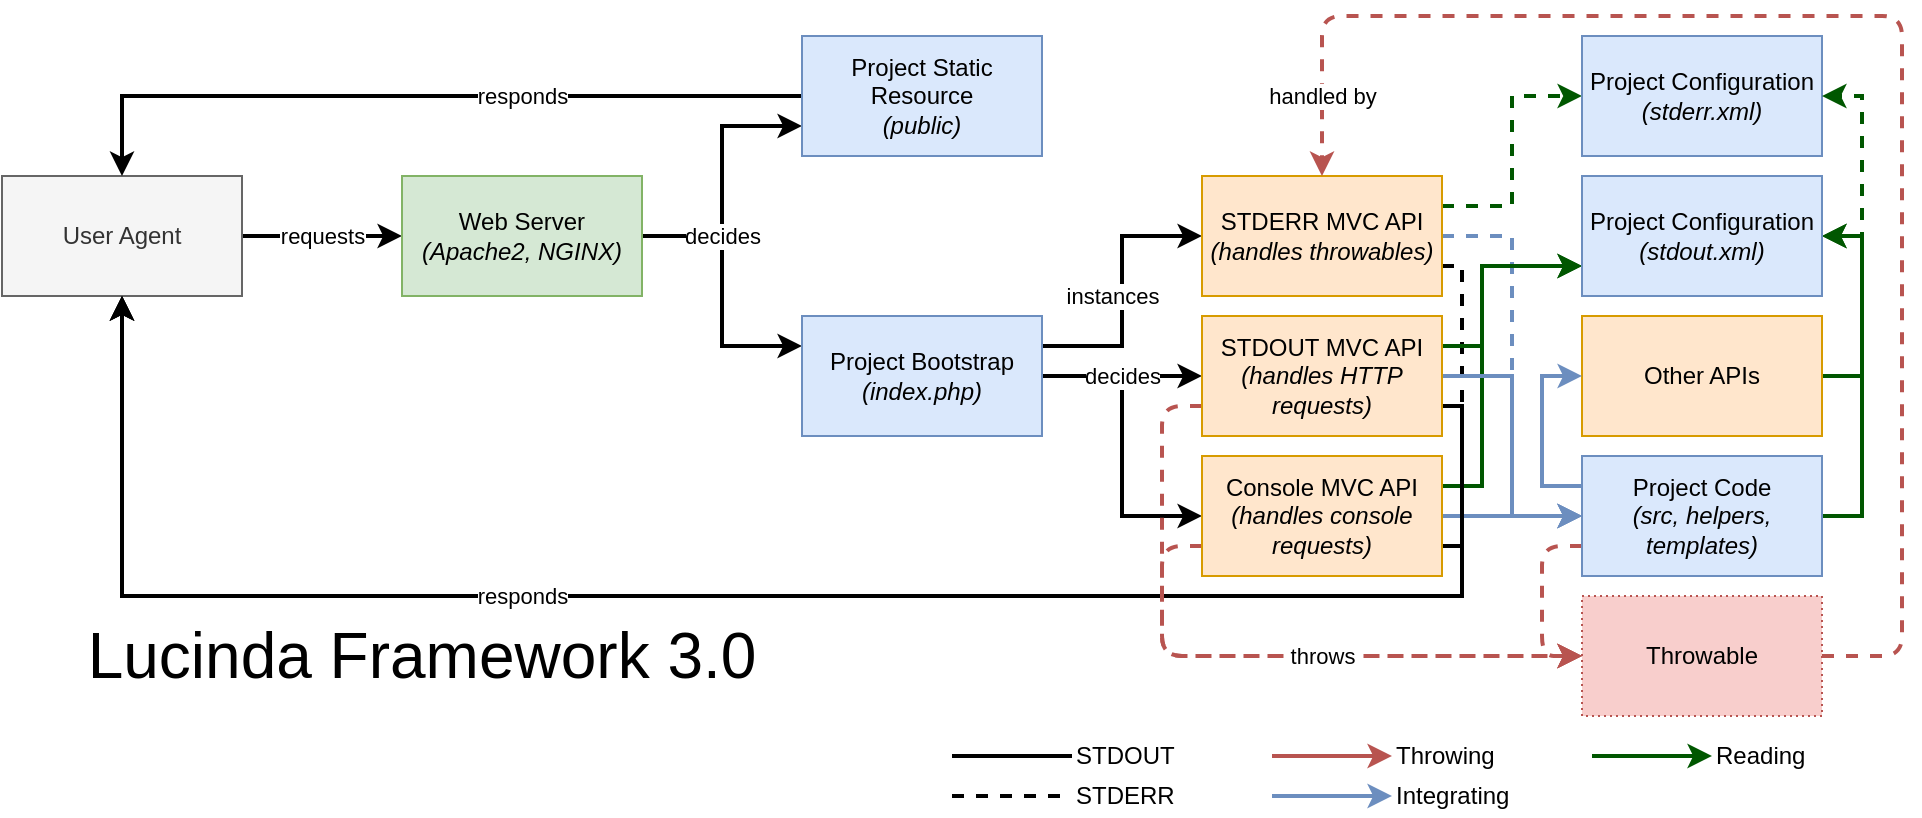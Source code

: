 <mxfile version="14.9.7" type="github">
  <diagram id="k8V1FHeuYOahhnjM_gpQ" name="Page-1">
    <mxGraphModel dx="1350" dy="806" grid="1" gridSize="10" guides="1" tooltips="1" connect="1" arrows="1" fold="1" page="1" pageScale="1" pageWidth="1000" pageHeight="500" math="0" shadow="0">
      <root>
        <mxCell id="0" />
        <mxCell id="1" parent="0" />
        <mxCell id="eG65t0117uK8j9WmcHrF-7" value="requests" style="edgeStyle=orthogonalEdgeStyle;rounded=0;orthogonalLoop=1;jettySize=auto;html=1;exitX=1;exitY=0.5;exitDx=0;exitDy=0;entryX=0;entryY=0.5;entryDx=0;entryDy=0;strokeWidth=2;" parent="1" source="eG65t0117uK8j9WmcHrF-1" target="eG65t0117uK8j9WmcHrF-2" edge="1">
          <mxGeometry relative="1" as="geometry" />
        </mxCell>
        <mxCell id="eG65t0117uK8j9WmcHrF-1" value="User Agent" style="rounded=0;whiteSpace=wrap;html=1;fillColor=#f5f5f5;strokeColor=#666666;fontColor=#333333;" parent="1" vertex="1">
          <mxGeometry x="25" y="90" width="120" height="60" as="geometry" />
        </mxCell>
        <mxCell id="eG65t0117uK8j9WmcHrF-8" style="edgeStyle=orthogonalEdgeStyle;rounded=0;orthogonalLoop=1;jettySize=auto;html=1;exitX=1;exitY=0.5;exitDx=0;exitDy=0;entryX=0;entryY=0.75;entryDx=0;entryDy=0;strokeWidth=2;" parent="1" source="eG65t0117uK8j9WmcHrF-2" target="eG65t0117uK8j9WmcHrF-5" edge="1">
          <mxGeometry relative="1" as="geometry" />
        </mxCell>
        <mxCell id="eG65t0117uK8j9WmcHrF-11" value="decides" style="edgeStyle=orthogonalEdgeStyle;rounded=0;orthogonalLoop=1;jettySize=auto;html=1;exitX=1;exitY=0.5;exitDx=0;exitDy=0;entryX=0;entryY=0.25;entryDx=0;entryDy=0;strokeWidth=2;" parent="1" source="eG65t0117uK8j9WmcHrF-2" target="eG65t0117uK8j9WmcHrF-4" edge="1">
          <mxGeometry x="-0.407" relative="1" as="geometry">
            <mxPoint as="offset" />
          </mxGeometry>
        </mxCell>
        <mxCell id="eG65t0117uK8j9WmcHrF-2" value="Web Server&lt;br&gt;&lt;i&gt;(Apache2, NGINX)&lt;/i&gt;" style="rounded=0;whiteSpace=wrap;html=1;fillColor=#d5e8d4;strokeColor=#82b366;" parent="1" vertex="1">
          <mxGeometry x="225" y="90" width="120" height="60" as="geometry" />
        </mxCell>
        <mxCell id="eG65t0117uK8j9WmcHrF-16" style="edgeStyle=orthogonalEdgeStyle;rounded=0;orthogonalLoop=1;jettySize=auto;html=1;exitX=1;exitY=0.25;exitDx=0;exitDy=0;entryX=0;entryY=0.5;entryDx=0;entryDy=0;strokeWidth=2;" parent="1" source="eG65t0117uK8j9WmcHrF-4" target="eG65t0117uK8j9WmcHrF-14" edge="1">
          <mxGeometry relative="1" as="geometry">
            <Array as="points">
              <mxPoint x="585" y="175" />
              <mxPoint x="585" y="120" />
            </Array>
          </mxGeometry>
        </mxCell>
        <mxCell id="Ma2P8DTGnet8v3rGndDd-4" value="instances" style="edgeLabel;html=1;align=center;verticalAlign=middle;resizable=0;points=[];" vertex="1" connectable="0" parent="eG65t0117uK8j9WmcHrF-16">
          <mxGeometry x="0.185" y="-3" relative="1" as="geometry">
            <mxPoint x="-8" y="15" as="offset" />
          </mxGeometry>
        </mxCell>
        <mxCell id="eG65t0117uK8j9WmcHrF-19" style="edgeStyle=orthogonalEdgeStyle;rounded=0;orthogonalLoop=1;jettySize=auto;html=1;exitX=1;exitY=0.5;exitDx=0;exitDy=0;entryX=0;entryY=0.5;entryDx=0;entryDy=0;strokeWidth=2;" parent="1" source="eG65t0117uK8j9WmcHrF-4" target="eG65t0117uK8j9WmcHrF-18" edge="1">
          <mxGeometry relative="1" as="geometry" />
        </mxCell>
        <mxCell id="eG65t0117uK8j9WmcHrF-26" value="decides" style="edgeStyle=orthogonalEdgeStyle;rounded=0;orthogonalLoop=1;jettySize=auto;html=1;exitX=1;exitY=0.5;exitDx=0;exitDy=0;entryX=0;entryY=0.5;entryDx=0;entryDy=0;strokeWidth=2;" parent="1" source="eG65t0117uK8j9WmcHrF-4" target="eG65t0117uK8j9WmcHrF-25" edge="1">
          <mxGeometry relative="1" as="geometry" />
        </mxCell>
        <mxCell id="eG65t0117uK8j9WmcHrF-4" value="Project Bootstrap&lt;br&gt;&lt;i&gt;(index.php)&lt;/i&gt;" style="rounded=0;whiteSpace=wrap;html=1;fillColor=#dae8fc;strokeColor=#6c8ebf;" parent="1" vertex="1">
          <mxGeometry x="425" y="160" width="120" height="60" as="geometry" />
        </mxCell>
        <mxCell id="eG65t0117uK8j9WmcHrF-6" style="edgeStyle=orthogonalEdgeStyle;rounded=0;orthogonalLoop=1;jettySize=auto;html=1;exitX=0;exitY=0.5;exitDx=0;exitDy=0;entryX=0.5;entryY=0;entryDx=0;entryDy=0;strokeWidth=2;" parent="1" source="eG65t0117uK8j9WmcHrF-5" target="eG65t0117uK8j9WmcHrF-1" edge="1">
          <mxGeometry relative="1" as="geometry" />
        </mxCell>
        <mxCell id="Ma2P8DTGnet8v3rGndDd-28" value="responds" style="edgeLabel;html=1;align=center;verticalAlign=middle;resizable=0;points=[];" vertex="1" connectable="0" parent="eG65t0117uK8j9WmcHrF-6">
          <mxGeometry x="-0.19" relative="1" as="geometry">
            <mxPoint x="14" as="offset" />
          </mxGeometry>
        </mxCell>
        <mxCell id="eG65t0117uK8j9WmcHrF-5" value="Project Static Resource&lt;br&gt;&lt;i&gt;(public)&lt;/i&gt;" style="rounded=0;whiteSpace=wrap;html=1;fillColor=#dae8fc;strokeColor=#6c8ebf;" parent="1" vertex="1">
          <mxGeometry x="425" y="20" width="120" height="60" as="geometry" />
        </mxCell>
        <mxCell id="Oaxrvcwu_Jan7RQWWpaE-22" style="edgeStyle=orthogonalEdgeStyle;rounded=0;orthogonalLoop=1;jettySize=auto;html=1;exitX=1;exitY=0.75;exitDx=0;exitDy=0;entryX=0.5;entryY=1;entryDx=0;entryDy=0;strokeWidth=2;dashed=1;" parent="1" source="eG65t0117uK8j9WmcHrF-14" target="eG65t0117uK8j9WmcHrF-1" edge="1">
          <mxGeometry relative="1" as="geometry">
            <Array as="points">
              <mxPoint x="755" y="135" />
              <mxPoint x="755" y="300" />
              <mxPoint x="85" y="300" />
            </Array>
          </mxGeometry>
        </mxCell>
        <mxCell id="Oaxrvcwu_Jan7RQWWpaE-23" style="edgeStyle=orthogonalEdgeStyle;rounded=0;orthogonalLoop=1;jettySize=auto;html=1;exitX=1;exitY=0.5;exitDx=0;exitDy=0;entryX=0;entryY=0.5;entryDx=0;entryDy=0;dashed=1;strokeWidth=2;strokeColor=#6c8ebf;fillColor=#dae8fc;" parent="1" source="eG65t0117uK8j9WmcHrF-14" target="eG65t0117uK8j9WmcHrF-22" edge="1">
          <mxGeometry relative="1" as="geometry" />
        </mxCell>
        <mxCell id="Oaxrvcwu_Jan7RQWWpaE-24" style="edgeStyle=orthogonalEdgeStyle;rounded=0;orthogonalLoop=1;jettySize=auto;html=1;exitX=1;exitY=0.25;exitDx=0;exitDy=0;entryX=0;entryY=0.5;entryDx=0;entryDy=0;dashed=1;strokeWidth=2;strokeColor=#005700;fillColor=#008a00;" parent="1" source="eG65t0117uK8j9WmcHrF-14" target="eG65t0117uK8j9WmcHrF-21" edge="1">
          <mxGeometry relative="1" as="geometry" />
        </mxCell>
        <mxCell id="eG65t0117uK8j9WmcHrF-14" value="STDERR MVC API&lt;br&gt;&lt;i&gt;(handles throwables)&lt;/i&gt;" style="rounded=0;whiteSpace=wrap;html=1;fillColor=#ffe6cc;strokeColor=#d79b00;" parent="1" vertex="1">
          <mxGeometry x="625" y="90" width="120" height="60" as="geometry" />
        </mxCell>
        <mxCell id="Oaxrvcwu_Jan7RQWWpaE-3" style="edgeStyle=orthogonalEdgeStyle;rounded=0;orthogonalLoop=1;jettySize=auto;html=1;exitX=1;exitY=0.25;exitDx=0;exitDy=0;entryX=0;entryY=0.75;entryDx=0;entryDy=0;fillColor=#008a00;strokeColor=#005700;strokeWidth=2;" parent="1" source="eG65t0117uK8j9WmcHrF-18" target="eG65t0117uK8j9WmcHrF-27" edge="1">
          <mxGeometry relative="1" as="geometry">
            <Array as="points">
              <mxPoint x="765" y="245" />
              <mxPoint x="765" y="135" />
            </Array>
          </mxGeometry>
        </mxCell>
        <mxCell id="Oaxrvcwu_Jan7RQWWpaE-7" style="edgeStyle=orthogonalEdgeStyle;rounded=0;orthogonalLoop=1;jettySize=auto;html=1;exitX=1;exitY=0.5;exitDx=0;exitDy=0;fillColor=#dae8fc;strokeColor=#6c8ebf;strokeWidth=2;" parent="1" source="eG65t0117uK8j9WmcHrF-18" edge="1">
          <mxGeometry relative="1" as="geometry">
            <mxPoint x="815" y="260" as="targetPoint" />
          </mxGeometry>
        </mxCell>
        <mxCell id="Oaxrvcwu_Jan7RQWWpaE-10" style="edgeStyle=orthogonalEdgeStyle;rounded=0;orthogonalLoop=1;jettySize=auto;html=1;exitX=1;exitY=0.75;exitDx=0;exitDy=0;entryX=0.5;entryY=1;entryDx=0;entryDy=0;strokeWidth=2;" parent="1" source="eG65t0117uK8j9WmcHrF-18" target="eG65t0117uK8j9WmcHrF-1" edge="1">
          <mxGeometry relative="1" as="geometry">
            <Array as="points">
              <mxPoint x="755" y="275" />
              <mxPoint x="755" y="300" />
              <mxPoint x="85" y="300" />
            </Array>
          </mxGeometry>
        </mxCell>
        <mxCell id="Oaxrvcwu_Jan7RQWWpaE-16" style="edgeStyle=orthogonalEdgeStyle;rounded=1;orthogonalLoop=1;jettySize=auto;html=1;exitX=0;exitY=0.75;exitDx=0;exitDy=0;entryX=0;entryY=0.5;entryDx=0;entryDy=0;fillColor=#f8cecc;strokeColor=none;" parent="1" source="eG65t0117uK8j9WmcHrF-18" target="Oaxrvcwu_Jan7RQWWpaE-11" edge="1">
          <mxGeometry relative="1" as="geometry" />
        </mxCell>
        <mxCell id="Oaxrvcwu_Jan7RQWWpaE-20" style="edgeStyle=orthogonalEdgeStyle;rounded=1;orthogonalLoop=1;jettySize=auto;html=1;exitX=0;exitY=0.75;exitDx=0;exitDy=0;entryX=0;entryY=0.5;entryDx=0;entryDy=0;strokeColor=#b85450;fillColor=#f8cecc;strokeWidth=2;dashed=1;" parent="1" source="eG65t0117uK8j9WmcHrF-18" target="Oaxrvcwu_Jan7RQWWpaE-11" edge="1">
          <mxGeometry relative="1" as="geometry" />
        </mxCell>
        <mxCell id="eG65t0117uK8j9WmcHrF-18" value="Console MVC API&lt;br&gt;&lt;i&gt;(handles console requests)&lt;/i&gt;" style="rounded=0;whiteSpace=wrap;html=1;fillColor=#ffe6cc;strokeColor=#d79b00;" parent="1" vertex="1">
          <mxGeometry x="625" y="230" width="120" height="60" as="geometry" />
        </mxCell>
        <mxCell id="Oaxrvcwu_Jan7RQWWpaE-5" style="edgeStyle=orthogonalEdgeStyle;rounded=0;orthogonalLoop=1;jettySize=auto;html=1;exitX=1;exitY=0.5;exitDx=0;exitDy=0;entryX=1;entryY=0.5;entryDx=0;entryDy=0;fillColor=#e1d5e7;strokeWidth=2;strokeColor=#005700;" parent="1" source="eG65t0117uK8j9WmcHrF-20" target="eG65t0117uK8j9WmcHrF-27" edge="1">
          <mxGeometry relative="1" as="geometry">
            <Array as="points">
              <mxPoint x="955" y="190" />
              <mxPoint x="955" y="120" />
            </Array>
          </mxGeometry>
        </mxCell>
        <mxCell id="eG65t0117uK8j9WmcHrF-20" value="Other APIs" style="rounded=0;whiteSpace=wrap;html=1;fillColor=#ffe6cc;strokeColor=#d79b00;" parent="1" vertex="1">
          <mxGeometry x="815" y="160" width="120" height="60" as="geometry" />
        </mxCell>
        <mxCell id="eG65t0117uK8j9WmcHrF-21" value="Project Configuration&lt;br&gt;&lt;i&gt;(stderr.xml)&lt;/i&gt;" style="rounded=0;whiteSpace=wrap;html=1;fillColor=#dae8fc;strokeColor=#6c8ebf;" parent="1" vertex="1">
          <mxGeometry x="815" y="20" width="120" height="60" as="geometry" />
        </mxCell>
        <mxCell id="Oaxrvcwu_Jan7RQWWpaE-4" style="edgeStyle=orthogonalEdgeStyle;rounded=0;orthogonalLoop=1;jettySize=auto;html=1;exitX=1;exitY=0.5;exitDx=0;exitDy=0;entryX=1;entryY=0.5;entryDx=0;entryDy=0;fillColor=#008a00;strokeColor=#005700;strokeWidth=2;" parent="1" source="eG65t0117uK8j9WmcHrF-22" target="eG65t0117uK8j9WmcHrF-27" edge="1">
          <mxGeometry relative="1" as="geometry">
            <Array as="points">
              <mxPoint x="955" y="260" />
              <mxPoint x="955" y="120" />
            </Array>
          </mxGeometry>
        </mxCell>
        <mxCell id="Oaxrvcwu_Jan7RQWWpaE-8" style="edgeStyle=orthogonalEdgeStyle;rounded=0;orthogonalLoop=1;jettySize=auto;html=1;exitX=0;exitY=0.25;exitDx=0;exitDy=0;entryX=0;entryY=0.5;entryDx=0;entryDy=0;fillColor=#dae8fc;strokeColor=#6c8ebf;strokeWidth=2;" parent="1" source="eG65t0117uK8j9WmcHrF-22" target="eG65t0117uK8j9WmcHrF-20" edge="1">
          <mxGeometry relative="1" as="geometry" />
        </mxCell>
        <mxCell id="Oaxrvcwu_Jan7RQWWpaE-17" style="edgeStyle=orthogonalEdgeStyle;rounded=1;orthogonalLoop=1;jettySize=auto;html=1;exitX=0;exitY=0.75;exitDx=0;exitDy=0;entryX=0;entryY=0.5;entryDx=0;entryDy=0;strokeColor=#b85450;fillColor=#f8cecc;strokeWidth=2;dashed=1;" parent="1" source="eG65t0117uK8j9WmcHrF-22" target="Oaxrvcwu_Jan7RQWWpaE-11" edge="1">
          <mxGeometry relative="1" as="geometry" />
        </mxCell>
        <mxCell id="Ke0hPr-Xi2IqRP2Yb4tV-1" style="edgeStyle=orthogonalEdgeStyle;rounded=0;orthogonalLoop=1;jettySize=auto;html=1;exitX=1;exitY=0.5;exitDx=0;exitDy=0;entryX=1;entryY=0.5;entryDx=0;entryDy=0;strokeWidth=2;dashed=1;fillColor=#008a00;strokeColor=#005700;" parent="1" source="eG65t0117uK8j9WmcHrF-22" target="eG65t0117uK8j9WmcHrF-21" edge="1">
          <mxGeometry relative="1" as="geometry" />
        </mxCell>
        <mxCell id="eG65t0117uK8j9WmcHrF-22" value="Project Code&lt;br&gt;&lt;i&gt;(src, helpers, templates)&lt;/i&gt;" style="rounded=0;whiteSpace=wrap;html=1;fillColor=#dae8fc;strokeColor=#6c8ebf;" parent="1" vertex="1">
          <mxGeometry x="815" y="230" width="120" height="60" as="geometry" />
        </mxCell>
        <mxCell id="Oaxrvcwu_Jan7RQWWpaE-2" style="edgeStyle=orthogonalEdgeStyle;rounded=0;orthogonalLoop=1;jettySize=auto;html=1;exitX=1;exitY=0.25;exitDx=0;exitDy=0;entryX=0;entryY=0.75;entryDx=0;entryDy=0;fillColor=#008a00;strokeColor=#005700;strokeWidth=2;" parent="1" source="eG65t0117uK8j9WmcHrF-25" target="eG65t0117uK8j9WmcHrF-27" edge="1">
          <mxGeometry relative="1" as="geometry">
            <Array as="points">
              <mxPoint x="765" y="175" />
              <mxPoint x="765" y="135" />
            </Array>
          </mxGeometry>
        </mxCell>
        <mxCell id="Oaxrvcwu_Jan7RQWWpaE-6" style="edgeStyle=orthogonalEdgeStyle;rounded=0;orthogonalLoop=1;jettySize=auto;html=1;exitX=1;exitY=0.5;exitDx=0;exitDy=0;entryX=0;entryY=0.5;entryDx=0;entryDy=0;fillColor=#dae8fc;strokeColor=#6c8ebf;strokeWidth=2;" parent="1" source="eG65t0117uK8j9WmcHrF-25" target="eG65t0117uK8j9WmcHrF-22" edge="1">
          <mxGeometry relative="1" as="geometry" />
        </mxCell>
        <mxCell id="Oaxrvcwu_Jan7RQWWpaE-9" style="edgeStyle=orthogonalEdgeStyle;rounded=0;orthogonalLoop=1;jettySize=auto;html=1;exitX=1;exitY=0.75;exitDx=0;exitDy=0;entryX=0.5;entryY=1;entryDx=0;entryDy=0;fillColor=#f5f5f5;strokeWidth=2;" parent="1" source="eG65t0117uK8j9WmcHrF-25" target="eG65t0117uK8j9WmcHrF-1" edge="1">
          <mxGeometry relative="1" as="geometry">
            <Array as="points">
              <mxPoint x="755" y="205" />
              <mxPoint x="755" y="300" />
              <mxPoint x="85" y="300" />
            </Array>
          </mxGeometry>
        </mxCell>
        <mxCell id="Ma2P8DTGnet8v3rGndDd-27" value="responds" style="edgeLabel;html=1;align=center;verticalAlign=middle;resizable=0;points=[];" vertex="1" connectable="0" parent="Oaxrvcwu_Jan7RQWWpaE-9">
          <mxGeometry x="0.282" y="-3" relative="1" as="geometry">
            <mxPoint x="18" y="3" as="offset" />
          </mxGeometry>
        </mxCell>
        <mxCell id="Oaxrvcwu_Jan7RQWWpaE-13" style="edgeStyle=orthogonalEdgeStyle;rounded=1;orthogonalLoop=1;jettySize=auto;html=1;exitX=0;exitY=0.75;exitDx=0;exitDy=0;entryX=0;entryY=0.5;entryDx=0;entryDy=0;strokeColor=#b85450;fillColor=#f8cecc;strokeWidth=2;dashed=1;" parent="1" source="eG65t0117uK8j9WmcHrF-25" target="Oaxrvcwu_Jan7RQWWpaE-11" edge="1">
          <mxGeometry relative="1" as="geometry" />
        </mxCell>
        <mxCell id="Ma2P8DTGnet8v3rGndDd-1" value="throws" style="edgeLabel;html=1;align=center;verticalAlign=middle;resizable=0;points=[];" vertex="1" connectable="0" parent="Oaxrvcwu_Jan7RQWWpaE-13">
          <mxGeometry x="0.116" y="-2" relative="1" as="geometry">
            <mxPoint x="27" y="-2" as="offset" />
          </mxGeometry>
        </mxCell>
        <mxCell id="eG65t0117uK8j9WmcHrF-25" value="STDOUT MVC API&lt;br&gt;&lt;i&gt;(handles HTTP requests&lt;/i&gt;&lt;i&gt;)&lt;/i&gt;" style="rounded=0;whiteSpace=wrap;html=1;fillColor=#ffe6cc;strokeColor=#d79b00;" parent="1" vertex="1">
          <mxGeometry x="625" y="160" width="120" height="60" as="geometry" />
        </mxCell>
        <mxCell id="eG65t0117uK8j9WmcHrF-27" value="Project Configuration&lt;br&gt;&lt;i&gt;(stdout.xml)&lt;/i&gt;" style="rounded=0;whiteSpace=wrap;html=1;fillColor=#dae8fc;strokeColor=#6c8ebf;" parent="1" vertex="1">
          <mxGeometry x="815" y="90" width="120" height="60" as="geometry" />
        </mxCell>
        <mxCell id="Oaxrvcwu_Jan7RQWWpaE-19" value="handled by" style="edgeStyle=orthogonalEdgeStyle;rounded=1;orthogonalLoop=1;jettySize=auto;html=1;exitX=1;exitY=0.5;exitDx=0;exitDy=0;entryX=0.5;entryY=0;entryDx=0;entryDy=0;fillColor=#f8cecc;strokeColor=#b85450;strokeWidth=2;dashed=1;" parent="1" source="Oaxrvcwu_Jan7RQWWpaE-11" target="eG65t0117uK8j9WmcHrF-14" edge="1">
          <mxGeometry x="0.89" relative="1" as="geometry">
            <Array as="points">
              <mxPoint x="975" y="330" />
              <mxPoint x="975" y="10" />
              <mxPoint x="685" y="10" />
            </Array>
            <mxPoint as="offset" />
          </mxGeometry>
        </mxCell>
        <mxCell id="Oaxrvcwu_Jan7RQWWpaE-11" value="Throwable" style="rounded=0;whiteSpace=wrap;html=1;dashed=1;dashPattern=1 2;fillColor=#f8cecc;strokeColor=#b85450;" parent="1" vertex="1">
          <mxGeometry x="815" y="300" width="120" height="60" as="geometry" />
        </mxCell>
        <mxCell id="Ke0hPr-Xi2IqRP2Yb4tV-2" value="" style="endArrow=none;html=1;strokeWidth=2;fillColor=#f5f5f5;endFill=0;" parent="1" edge="1">
          <mxGeometry width="50" height="50" relative="1" as="geometry">
            <mxPoint x="500" y="380" as="sourcePoint" />
            <mxPoint x="560" y="380" as="targetPoint" />
          </mxGeometry>
        </mxCell>
        <mxCell id="Ke0hPr-Xi2IqRP2Yb4tV-3" value="STDOUT" style="text;html=1;strokeColor=none;fillColor=none;align=left;verticalAlign=middle;whiteSpace=wrap;rounded=0;dashed=1;dashPattern=1 2;" parent="1" vertex="1">
          <mxGeometry x="560" y="370" width="100" height="20" as="geometry" />
        </mxCell>
        <mxCell id="Ma2P8DTGnet8v3rGndDd-6" value="" style="endArrow=none;html=1;strokeWidth=2;fillColor=#f8cecc;endFill=0;dashed=1;" edge="1" parent="1">
          <mxGeometry width="50" height="50" relative="1" as="geometry">
            <mxPoint x="500" y="400" as="sourcePoint" />
            <mxPoint x="560" y="400" as="targetPoint" />
          </mxGeometry>
        </mxCell>
        <mxCell id="Ma2P8DTGnet8v3rGndDd-7" value="STDERR" style="text;html=1;strokeColor=none;fillColor=none;align=left;verticalAlign=middle;whiteSpace=wrap;rounded=0;dashed=1;dashPattern=1 2;" vertex="1" parent="1">
          <mxGeometry x="560" y="390" width="105" height="20" as="geometry" />
        </mxCell>
        <mxCell id="Ma2P8DTGnet8v3rGndDd-12" value="" style="endArrow=classic;html=1;strokeWidth=2;fillColor=#f8cecc;strokeColor=#b85450;" edge="1" parent="1">
          <mxGeometry width="50" height="50" relative="1" as="geometry">
            <mxPoint x="660" y="380" as="sourcePoint" />
            <mxPoint x="720" y="380" as="targetPoint" />
          </mxGeometry>
        </mxCell>
        <mxCell id="Ma2P8DTGnet8v3rGndDd-13" value="Throwing" style="text;html=1;strokeColor=none;fillColor=none;align=left;verticalAlign=middle;whiteSpace=wrap;rounded=0;dashed=1;dashPattern=1 2;" vertex="1" parent="1">
          <mxGeometry x="720" y="370" width="100" height="20" as="geometry" />
        </mxCell>
        <mxCell id="Ma2P8DTGnet8v3rGndDd-16" value="" style="endArrow=classic;html=1;strokeWidth=2;fillColor=#dae8fc;strokeColor=#6c8ebf;" edge="1" parent="1">
          <mxGeometry width="50" height="50" relative="1" as="geometry">
            <mxPoint x="660" y="400" as="sourcePoint" />
            <mxPoint x="720" y="400" as="targetPoint" />
          </mxGeometry>
        </mxCell>
        <mxCell id="Ma2P8DTGnet8v3rGndDd-17" value="Integrating" style="text;html=1;strokeColor=none;fillColor=none;align=left;verticalAlign=middle;whiteSpace=wrap;rounded=0;dashed=1;dashPattern=1 2;" vertex="1" parent="1">
          <mxGeometry x="720" y="390" width="100" height="20" as="geometry" />
        </mxCell>
        <mxCell id="Ma2P8DTGnet8v3rGndDd-25" value="" style="endArrow=classic;html=1;strokeWidth=2;fillColor=#008a00;strokeColor=#005700;" edge="1" parent="1">
          <mxGeometry width="50" height="50" relative="1" as="geometry">
            <mxPoint x="820" y="380" as="sourcePoint" />
            <mxPoint x="880" y="380" as="targetPoint" />
          </mxGeometry>
        </mxCell>
        <mxCell id="Ma2P8DTGnet8v3rGndDd-26" value="Reading" style="text;html=1;strokeColor=none;fillColor=none;align=left;verticalAlign=middle;whiteSpace=wrap;rounded=0;dashed=1;dashPattern=1 2;" vertex="1" parent="1">
          <mxGeometry x="880" y="370" width="100" height="20" as="geometry" />
        </mxCell>
        <mxCell id="Ma2P8DTGnet8v3rGndDd-30" value="Lucinda Framework 3.0" style="text;html=1;strokeColor=none;fillColor=none;align=center;verticalAlign=middle;whiteSpace=wrap;rounded=0;fontSize=32;" vertex="1" parent="1">
          <mxGeometry x="25" y="320" width="420" height="20" as="geometry" />
        </mxCell>
      </root>
    </mxGraphModel>
  </diagram>
</mxfile>
